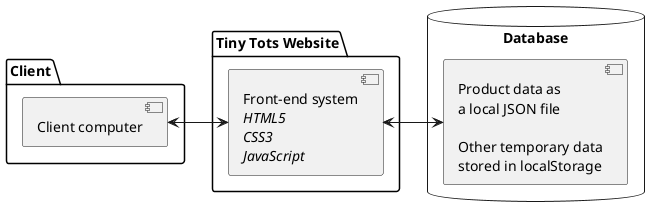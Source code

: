 @startuml
left to right direction
package "Client" {
	[Client computer]	
}
package "Tiny Tots Website" {
	[Front-end system\n//HTML5//\n//CSS3//\n//JavaScript//]	
}
database "Database" {	
	[Product data as\na local JSON file\n\nOther temporary data\nstored in localStorage]		
}
[Client computer] <--> [Front-end system\n//HTML5//\n//CSS3//\n//JavaScript//]
[Front-end system\n//HTML5//\n//CSS3//\n//JavaScript//] <--> [Product data as\na local JSON file\n\nOther temporary data\nstored in localStorage]

@enduml
